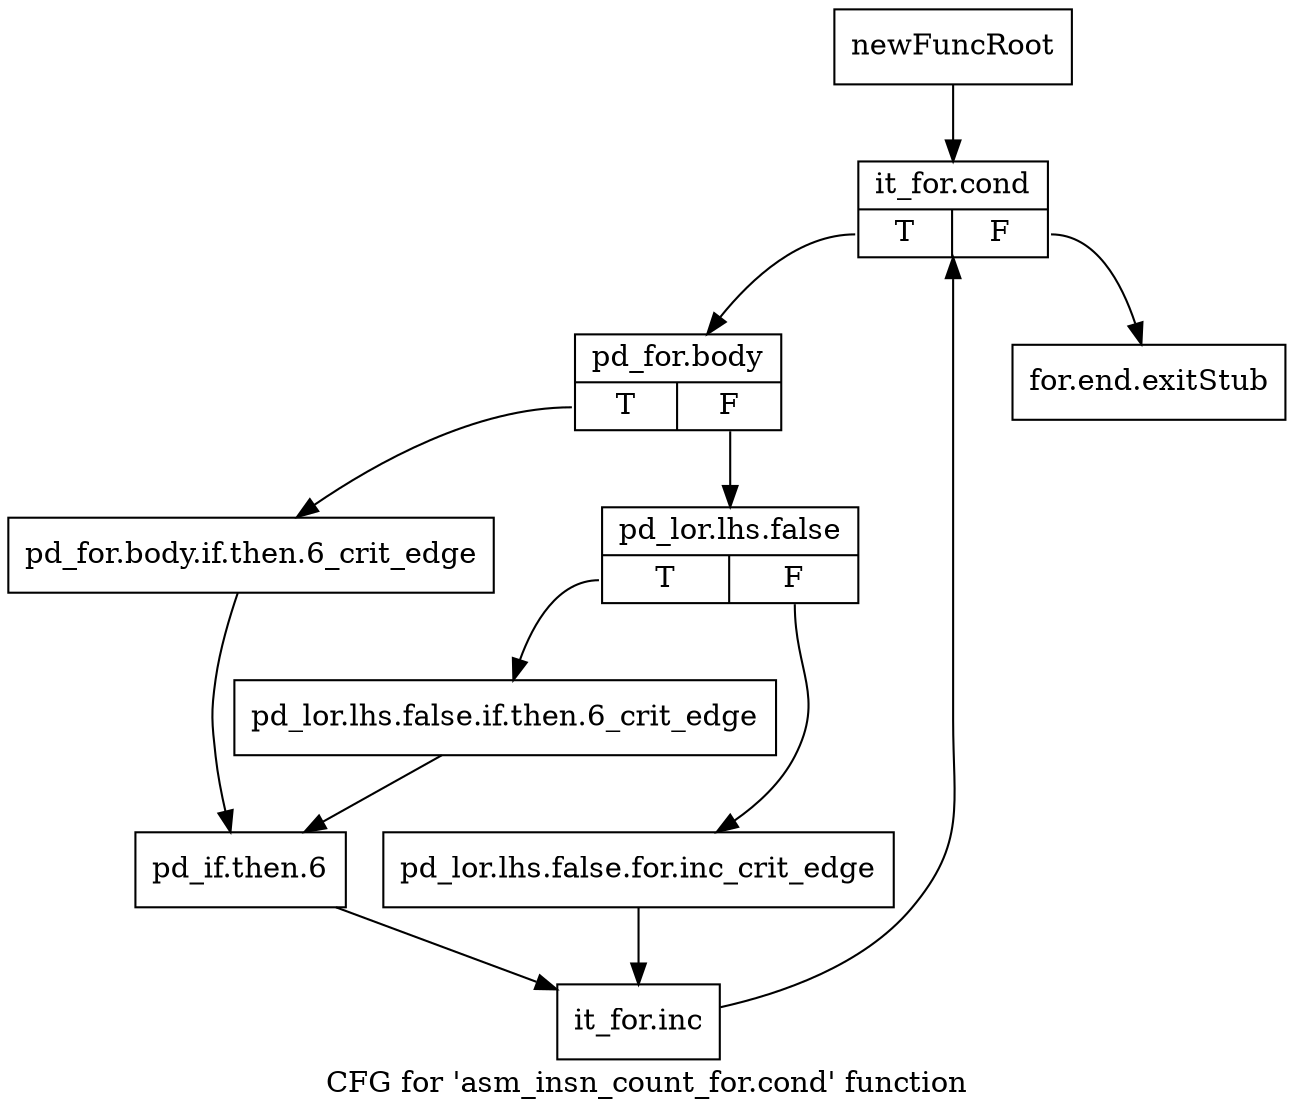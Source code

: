 digraph "CFG for 'asm_insn_count_for.cond' function" {
	label="CFG for 'asm_insn_count_for.cond' function";

	Node0xae69e10 [shape=record,label="{newFuncRoot}"];
	Node0xae69e10 -> Node0xae69eb0;
	Node0xae69e60 [shape=record,label="{for.end.exitStub}"];
	Node0xae69eb0 [shape=record,label="{it_for.cond|{<s0>T|<s1>F}}"];
	Node0xae69eb0:s0 -> Node0xae69f00;
	Node0xae69eb0:s1 -> Node0xae69e60;
	Node0xae69f00 [shape=record,label="{pd_for.body|{<s0>T|<s1>F}}"];
	Node0xae69f00:s0 -> Node0xae6a040;
	Node0xae69f00:s1 -> Node0xae69f50;
	Node0xae69f50 [shape=record,label="{pd_lor.lhs.false|{<s0>T|<s1>F}}"];
	Node0xae69f50:s0 -> Node0xae69ff0;
	Node0xae69f50:s1 -> Node0xae69fa0;
	Node0xae69fa0 [shape=record,label="{pd_lor.lhs.false.for.inc_crit_edge}"];
	Node0xae69fa0 -> Node0xae6a0e0;
	Node0xae69ff0 [shape=record,label="{pd_lor.lhs.false.if.then.6_crit_edge}"];
	Node0xae69ff0 -> Node0xae6a090;
	Node0xae6a040 [shape=record,label="{pd_for.body.if.then.6_crit_edge}"];
	Node0xae6a040 -> Node0xae6a090;
	Node0xae6a090 [shape=record,label="{pd_if.then.6}"];
	Node0xae6a090 -> Node0xae6a0e0;
	Node0xae6a0e0 [shape=record,label="{it_for.inc}"];
	Node0xae6a0e0 -> Node0xae69eb0;
}
